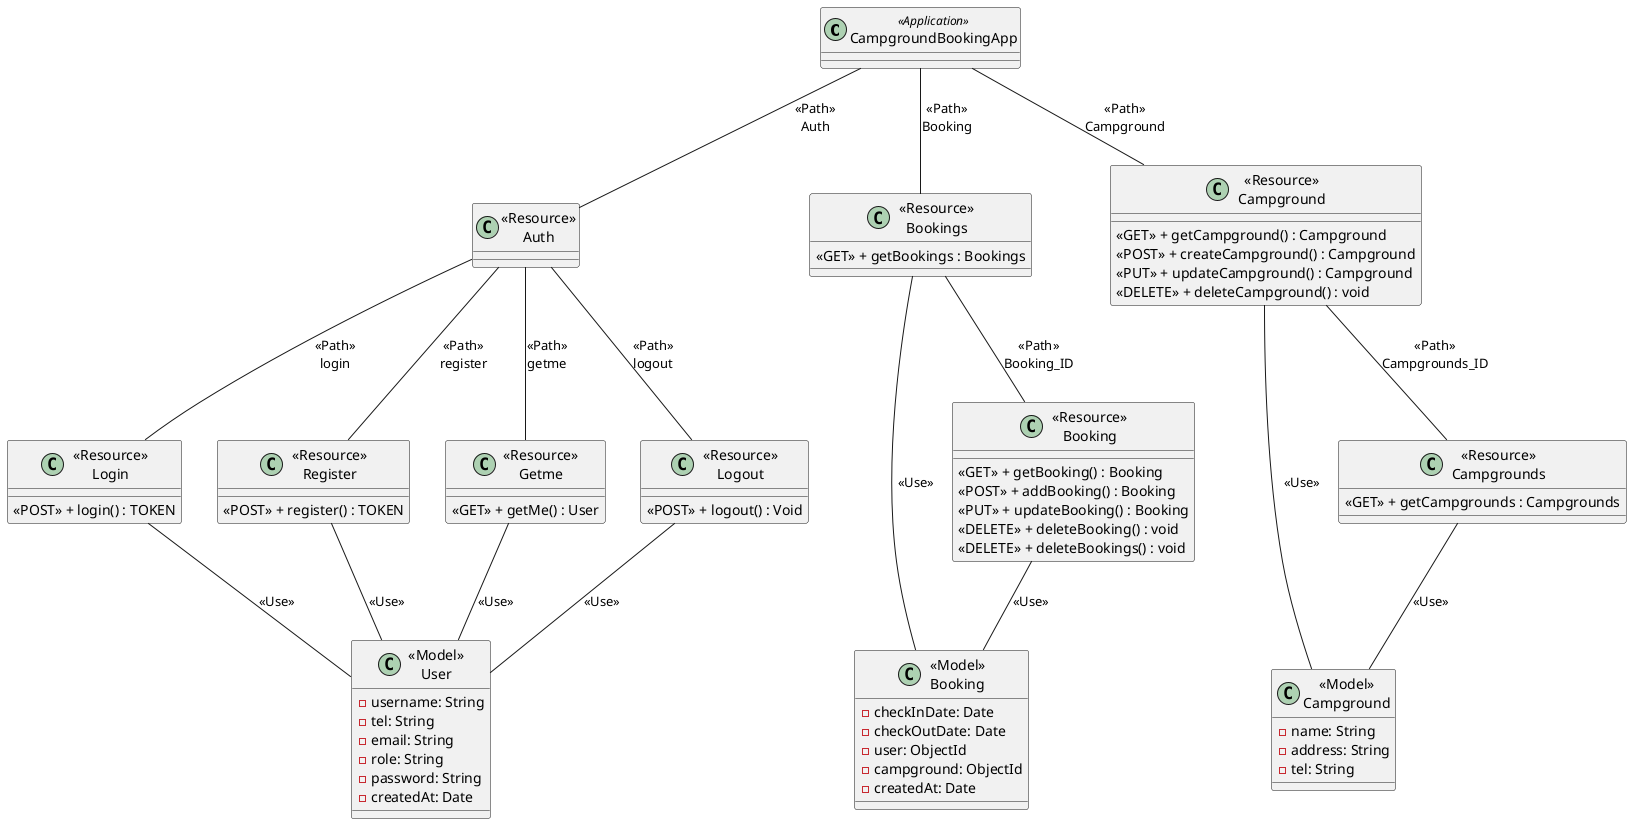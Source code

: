 @startuml classdiagram
class "CampgroundBookingApp" <<Application>> {
}

class "<<Resource>>\nAuth" {
}

class "<<Resource>>\nLogin" {
  <<POST>> + login() : TOKEN
}

class "<<Resource>>\nRegister" {
  <<POST>> + register() : TOKEN
}

class "<<Resource>>\nGetme" {
  <<GET>> + getMe() : User
}

class "<<Resource>>\nLogout" {
  <<POST>> + logout() : Void
}


class "<<Model>>\nUser" {
  - username: String
  - tel: String
  - email: String
  - role: String
  - password: String
  - createdAt: Date
}

class "<<Model>>\nBooking" {
  - checkInDate: Date
  - checkOutDate: Date
  - user: ObjectId
  - campground: ObjectId
  - createdAt: Date
}

class "<<Model>>\nCampground" {
  - name: String
  - address: String
  - tel: String
}

class "<<Resource>>\nBooking" {
    <<GET>> + getBooking() : Booking
    <<POST>> + addBooking() : Booking
    <<PUT>> + updateBooking() : Booking
    <<DELETE>> + deleteBooking() : void
    <<DELETE>> + deleteBookings() : void
}

class "<<Resource>>\nBookings" {
  <<GET>> + getBookings : Bookings
}


class "<<Resource>>\nCampground" {
    <<GET>> + getCampground() : Campground
    <<POST>> + createCampground() : Campground
    <<PUT>> + updateCampground() : Campground
    <<DELETE>> + deleteCampground() : void
}

class "<<Resource>>\nCampgrounds" {
  <<GET>> + getCampgrounds : Campgrounds
}

"CampgroundBookingApp" -- "<<Resource>>\nAuth" : <<Path>>\nAuth
"CampgroundBookingApp" -- "<<Resource>>\nCampground" : <<Path>>\nCampground
"CampgroundBookingApp" -- "<<Resource>>\nBookings" : <<Path>>\nBooking

"<<Resource>>\nAuth" -- "<<Resource>>\nLogin" : <<Path>>\nlogin
"<<Resource>>\nAuth" -- "<<Resource>>\nRegister"  : <<Path>>\nregister
"<<Resource>>\nAuth" -- "<<Resource>>\nGetme"  : <<Path>>\ngetme
"<<Resource>>\nAuth" -- "<<Resource>>\nLogout"  : <<Path>>\nlogout


"<<Resource>>\nLogin" -- "<<Model>>\nUser" : <<Use>>
"<<Resource>>\nRegister" -- "<<Model>>\nUser" : <<Use>>
"<<Resource>>\nGetme" -- "<<Model>>\nUser" : <<Use>>
"<<Resource>>\nLogout" -- "<<Model>>\nUser" : <<Use>>

"<<Resource>>\nBookings" -- "<<Resource>>\nBooking" : <<Path>>\nBooking_ID
"<<Resource>>\nBooking" -- "<<Model>>\nBooking" : <<Use>>
"<<Resource>>\nBookings" -- "<<Model>>\nBooking" : <<Use>>


"<<Resource>>\nCampground" -- "<<Resource>>\nCampgrounds" : <<Path>>\nCampgrounds_ID
"<<Resource>>\nCampground" -- "<<Model>>\nCampground" : <<Use>>
"<<Resource>>\nCampgrounds" -- "<<Model>>\nCampground" : <<Use>>

@enduml